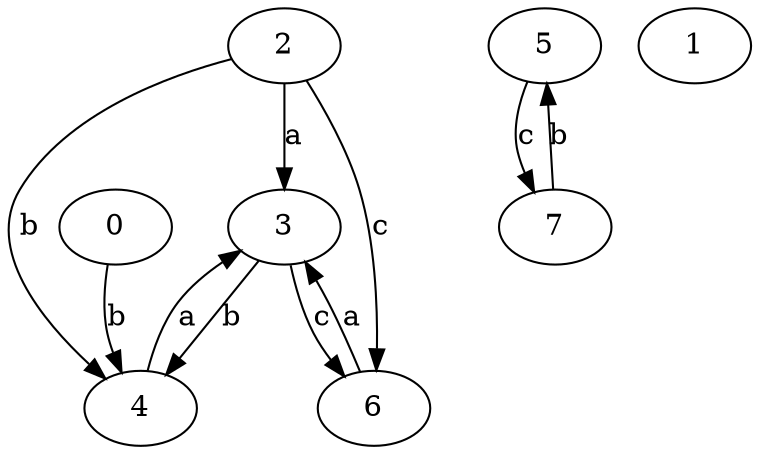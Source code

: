 strict digraph  {
2;
0;
3;
4;
5;
6;
7;
1;
2 -> 3  [label=a];
2 -> 4  [label=b];
2 -> 6  [label=c];
0 -> 4  [label=b];
3 -> 4  [label=b];
3 -> 6  [label=c];
4 -> 3  [label=a];
5 -> 7  [label=c];
6 -> 3  [label=a];
7 -> 5  [label=b];
}
